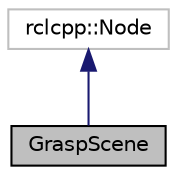 digraph "GraspScene"
{
 // LATEX_PDF_SIZE
  edge [fontname="Helvetica",fontsize="10",labelfontname="Helvetica",labelfontsize="10"];
  node [fontname="Helvetica",fontsize="10",shape=record];
  Node1 [label="GraspScene",height=0.2,width=0.4,color="black", fillcolor="grey75", style="filled", fontcolor="black",tooltip="General Class for a grasp scene."];
  Node2 -> Node1 [dir="back",color="midnightblue",fontsize="10",style="solid",fontname="Helvetica"];
  Node2 [label="rclcpp::Node",height=0.2,width=0.4,color="grey75", fillcolor="white", style="filled",tooltip=" "];
}
